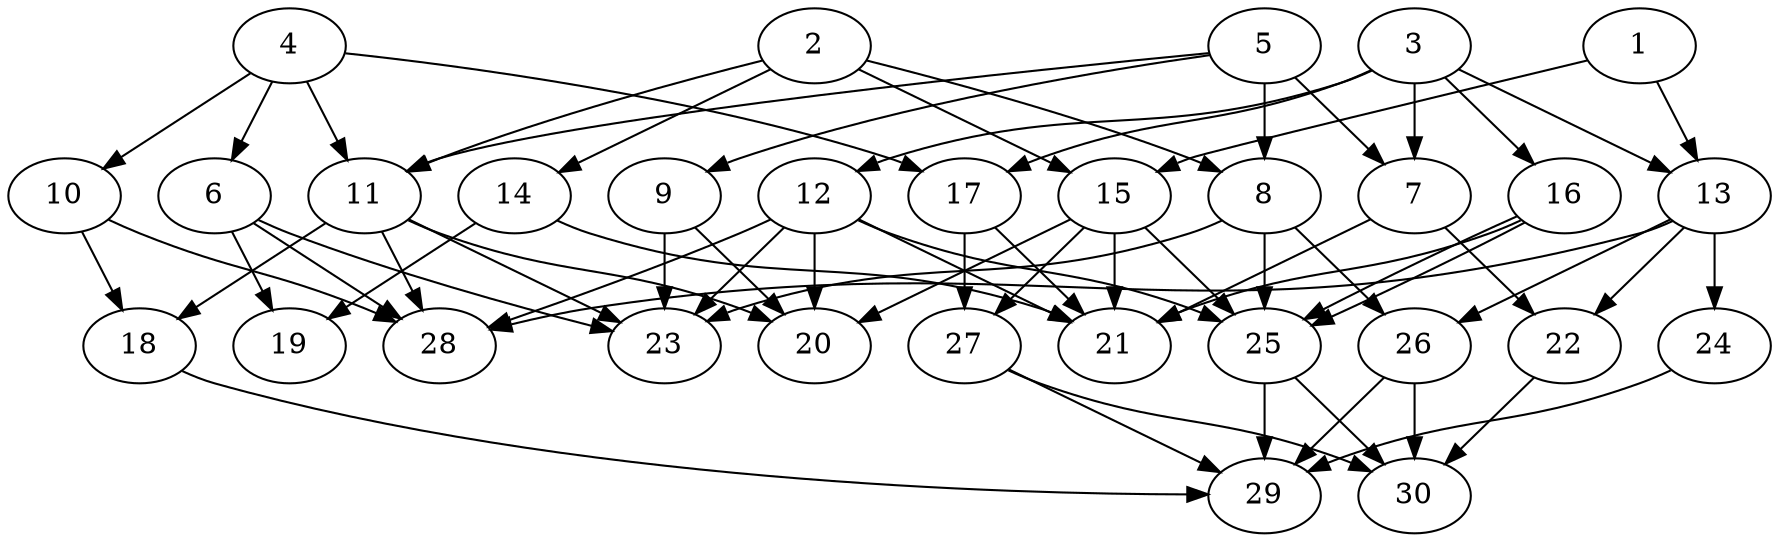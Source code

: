 // DAG automatically generated by daggen at Thu Oct  3 14:04:19 2019
// ./daggen --dot -n 30 --ccr 0.4 --fat 0.7 --regular 0.5 --density 0.5 --mindata 5242880 --maxdata 52428800 
digraph G {
  1 [size="62927360", alpha="0.15", expect_size="25170944"] 
  1 -> 13 [size ="25170944"]
  1 -> 15 [size ="25170944"]
  2 [size="105533440", alpha="0.06", expect_size="42213376"] 
  2 -> 8 [size ="42213376"]
  2 -> 11 [size ="42213376"]
  2 -> 14 [size ="42213376"]
  2 -> 15 [size ="42213376"]
  3 [size="112158720", alpha="0.14", expect_size="44863488"] 
  3 -> 7 [size ="44863488"]
  3 -> 12 [size ="44863488"]
  3 -> 13 [size ="44863488"]
  3 -> 16 [size ="44863488"]
  3 -> 17 [size ="44863488"]
  4 [size="84567040", alpha="0.13", expect_size="33826816"] 
  4 -> 6 [size ="33826816"]
  4 -> 10 [size ="33826816"]
  4 -> 11 [size ="33826816"]
  4 -> 17 [size ="33826816"]
  5 [size="129246720", alpha="0.18", expect_size="51698688"] 
  5 -> 7 [size ="51698688"]
  5 -> 8 [size ="51698688"]
  5 -> 9 [size ="51698688"]
  5 -> 11 [size ="51698688"]
  6 [size="30277120", alpha="0.07", expect_size="12110848"] 
  6 -> 19 [size ="12110848"]
  6 -> 23 [size ="12110848"]
  6 -> 28 [size ="12110848"]
  7 [size="112606720", alpha="0.14", expect_size="45042688"] 
  7 -> 21 [size ="45042688"]
  7 -> 22 [size ="45042688"]
  8 [size="22883840", alpha="0.06", expect_size="9153536"] 
  8 -> 23 [size ="9153536"]
  8 -> 25 [size ="9153536"]
  8 -> 26 [size ="9153536"]
  9 [size="55841280", alpha="0.16", expect_size="22336512"] 
  9 -> 20 [size ="22336512"]
  9 -> 23 [size ="22336512"]
  10 [size="64573440", alpha="0.09", expect_size="25829376"] 
  10 -> 18 [size ="25829376"]
  10 -> 28 [size ="25829376"]
  11 [size="24320000", alpha="0.10", expect_size="9728000"] 
  11 -> 18 [size ="9728000"]
  11 -> 20 [size ="9728000"]
  11 -> 23 [size ="9728000"]
  11 -> 28 [size ="9728000"]
  12 [size="114641920", alpha="0.15", expect_size="45856768"] 
  12 -> 20 [size ="45856768"]
  12 -> 21 [size ="45856768"]
  12 -> 23 [size ="45856768"]
  12 -> 25 [size ="45856768"]
  12 -> 28 [size ="45856768"]
  13 [size="33536000", alpha="0.16", expect_size="13414400"] 
  13 -> 22 [size ="13414400"]
  13 -> 24 [size ="13414400"]
  13 -> 26 [size ="13414400"]
  13 -> 28 [size ="13414400"]
  14 [size="113382400", alpha="0.05", expect_size="45352960"] 
  14 -> 19 [size ="45352960"]
  14 -> 21 [size ="45352960"]
  15 [size="70750720", alpha="0.03", expect_size="28300288"] 
  15 -> 20 [size ="28300288"]
  15 -> 21 [size ="28300288"]
  15 -> 25 [size ="28300288"]
  15 -> 27 [size ="28300288"]
  16 [size="60359680", alpha="0.02", expect_size="24143872"] 
  16 -> 21 [size ="24143872"]
  16 -> 25 [size ="24143872"]
  16 -> 25 [size ="24143872"]
  17 [size="98816000", alpha="0.09", expect_size="39526400"] 
  17 -> 21 [size ="39526400"]
  17 -> 27 [size ="39526400"]
  18 [size="62361600", alpha="0.02", expect_size="24944640"] 
  18 -> 29 [size ="24944640"]
  19 [size="95966720", alpha="0.18", expect_size="38386688"] 
  20 [size="70028800", alpha="0.08", expect_size="28011520"] 
  21 [size="124800000", alpha="0.07", expect_size="49920000"] 
  22 [size="63336960", alpha="0.02", expect_size="25334784"] 
  22 -> 30 [size ="25334784"]
  23 [size="36277760", alpha="0.14", expect_size="14511104"] 
  24 [size="128330240", alpha="0.17", expect_size="51332096"] 
  24 -> 29 [size ="51332096"]
  25 [size="37880320", alpha="0.01", expect_size="15152128"] 
  25 -> 29 [size ="15152128"]
  25 -> 30 [size ="15152128"]
  26 [size="58398720", alpha="0.07", expect_size="23359488"] 
  26 -> 29 [size ="23359488"]
  26 -> 30 [size ="23359488"]
  27 [size="71400960", alpha="0.10", expect_size="28560384"] 
  27 -> 29 [size ="28560384"]
  27 -> 30 [size ="28560384"]
  28 [size="122583040", alpha="0.15", expect_size="49033216"] 
  29 [size="13690880", alpha="0.07", expect_size="5476352"] 
  30 [size="117708800", alpha="0.08", expect_size="47083520"] 
}
